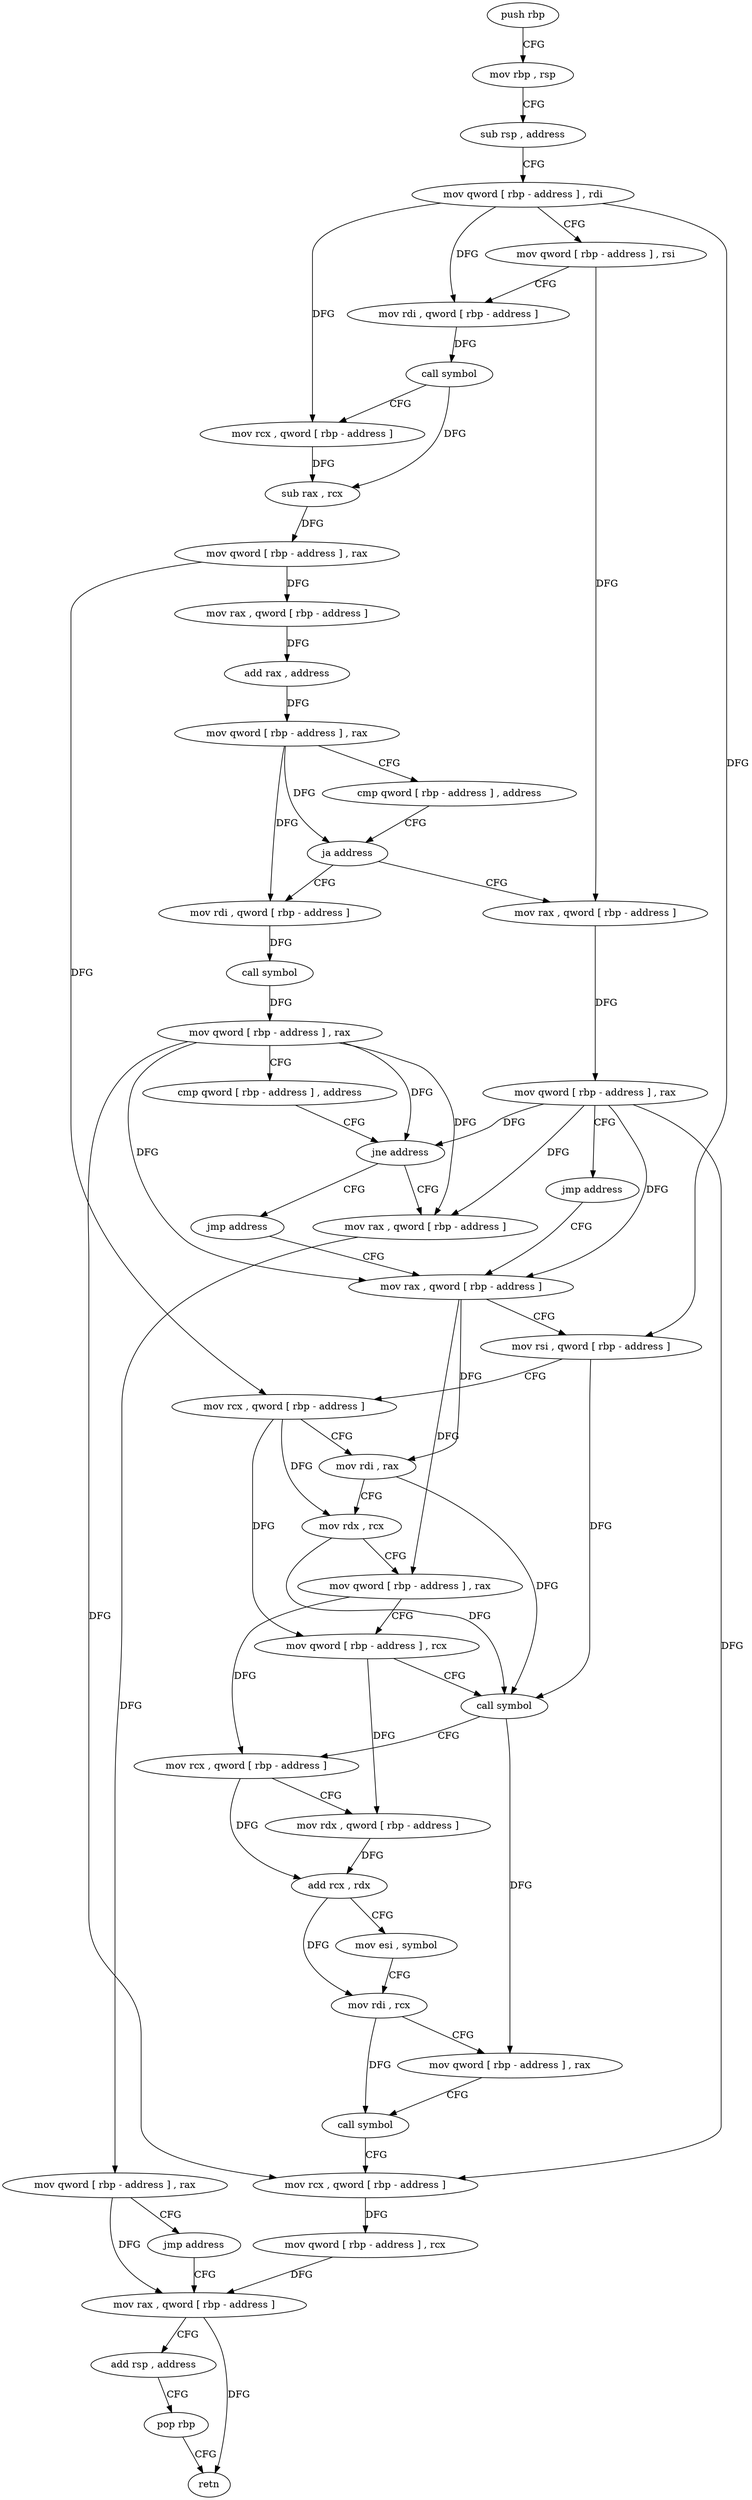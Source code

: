 digraph "func" {
"4245200" [label = "push rbp" ]
"4245201" [label = "mov rbp , rsp" ]
"4245204" [label = "sub rsp , address" ]
"4245208" [label = "mov qword [ rbp - address ] , rdi" ]
"4245212" [label = "mov qword [ rbp - address ] , rsi" ]
"4245216" [label = "mov rdi , qword [ rbp - address ]" ]
"4245220" [label = "call symbol" ]
"4245225" [label = "mov rcx , qword [ rbp - address ]" ]
"4245229" [label = "sub rax , rcx" ]
"4245232" [label = "mov qword [ rbp - address ] , rax" ]
"4245236" [label = "mov rax , qword [ rbp - address ]" ]
"4245240" [label = "add rax , address" ]
"4245246" [label = "mov qword [ rbp - address ] , rax" ]
"4245250" [label = "cmp qword [ rbp - address ] , address" ]
"4245258" [label = "ja address" ]
"4245277" [label = "mov rdi , qword [ rbp - address ]" ]
"4245264" [label = "mov rax , qword [ rbp - address ]" ]
"4245281" [label = "call symbol" ]
"4245286" [label = "mov qword [ rbp - address ] , rax" ]
"4245290" [label = "cmp qword [ rbp - address ] , address" ]
"4245295" [label = "jne address" ]
"4245314" [label = "jmp address" ]
"4245301" [label = "mov rax , qword [ rbp - address ]" ]
"4245268" [label = "mov qword [ rbp - address ] , rax" ]
"4245272" [label = "jmp address" ]
"4245319" [label = "mov rax , qword [ rbp - address ]" ]
"4245305" [label = "mov qword [ rbp - address ] , rax" ]
"4245309" [label = "jmp address" ]
"4245386" [label = "mov rax , qword [ rbp - address ]" ]
"4245323" [label = "mov rsi , qword [ rbp - address ]" ]
"4245327" [label = "mov rcx , qword [ rbp - address ]" ]
"4245331" [label = "mov rdi , rax" ]
"4245334" [label = "mov rdx , rcx" ]
"4245337" [label = "mov qword [ rbp - address ] , rax" ]
"4245341" [label = "mov qword [ rbp - address ] , rcx" ]
"4245345" [label = "call symbol" ]
"4245350" [label = "mov rcx , qword [ rbp - address ]" ]
"4245354" [label = "mov rdx , qword [ rbp - address ]" ]
"4245358" [label = "add rcx , rdx" ]
"4245361" [label = "mov esi , symbol" ]
"4245366" [label = "mov rdi , rcx" ]
"4245369" [label = "mov qword [ rbp - address ] , rax" ]
"4245373" [label = "call symbol" ]
"4245378" [label = "mov rcx , qword [ rbp - address ]" ]
"4245382" [label = "mov qword [ rbp - address ] , rcx" ]
"4245390" [label = "add rsp , address" ]
"4245394" [label = "pop rbp" ]
"4245395" [label = "retn" ]
"4245200" -> "4245201" [ label = "CFG" ]
"4245201" -> "4245204" [ label = "CFG" ]
"4245204" -> "4245208" [ label = "CFG" ]
"4245208" -> "4245212" [ label = "CFG" ]
"4245208" -> "4245216" [ label = "DFG" ]
"4245208" -> "4245225" [ label = "DFG" ]
"4245208" -> "4245323" [ label = "DFG" ]
"4245212" -> "4245216" [ label = "CFG" ]
"4245212" -> "4245264" [ label = "DFG" ]
"4245216" -> "4245220" [ label = "DFG" ]
"4245220" -> "4245225" [ label = "CFG" ]
"4245220" -> "4245229" [ label = "DFG" ]
"4245225" -> "4245229" [ label = "DFG" ]
"4245229" -> "4245232" [ label = "DFG" ]
"4245232" -> "4245236" [ label = "DFG" ]
"4245232" -> "4245327" [ label = "DFG" ]
"4245236" -> "4245240" [ label = "DFG" ]
"4245240" -> "4245246" [ label = "DFG" ]
"4245246" -> "4245250" [ label = "CFG" ]
"4245246" -> "4245258" [ label = "DFG" ]
"4245246" -> "4245277" [ label = "DFG" ]
"4245250" -> "4245258" [ label = "CFG" ]
"4245258" -> "4245277" [ label = "CFG" ]
"4245258" -> "4245264" [ label = "CFG" ]
"4245277" -> "4245281" [ label = "DFG" ]
"4245264" -> "4245268" [ label = "DFG" ]
"4245281" -> "4245286" [ label = "DFG" ]
"4245286" -> "4245290" [ label = "CFG" ]
"4245286" -> "4245295" [ label = "DFG" ]
"4245286" -> "4245301" [ label = "DFG" ]
"4245286" -> "4245319" [ label = "DFG" ]
"4245286" -> "4245378" [ label = "DFG" ]
"4245290" -> "4245295" [ label = "CFG" ]
"4245295" -> "4245314" [ label = "CFG" ]
"4245295" -> "4245301" [ label = "CFG" ]
"4245314" -> "4245319" [ label = "CFG" ]
"4245301" -> "4245305" [ label = "DFG" ]
"4245268" -> "4245272" [ label = "CFG" ]
"4245268" -> "4245295" [ label = "DFG" ]
"4245268" -> "4245301" [ label = "DFG" ]
"4245268" -> "4245319" [ label = "DFG" ]
"4245268" -> "4245378" [ label = "DFG" ]
"4245272" -> "4245319" [ label = "CFG" ]
"4245319" -> "4245323" [ label = "CFG" ]
"4245319" -> "4245331" [ label = "DFG" ]
"4245319" -> "4245337" [ label = "DFG" ]
"4245305" -> "4245309" [ label = "CFG" ]
"4245305" -> "4245386" [ label = "DFG" ]
"4245309" -> "4245386" [ label = "CFG" ]
"4245386" -> "4245390" [ label = "CFG" ]
"4245386" -> "4245395" [ label = "DFG" ]
"4245323" -> "4245327" [ label = "CFG" ]
"4245323" -> "4245345" [ label = "DFG" ]
"4245327" -> "4245331" [ label = "CFG" ]
"4245327" -> "4245334" [ label = "DFG" ]
"4245327" -> "4245341" [ label = "DFG" ]
"4245331" -> "4245334" [ label = "CFG" ]
"4245331" -> "4245345" [ label = "DFG" ]
"4245334" -> "4245337" [ label = "CFG" ]
"4245334" -> "4245345" [ label = "DFG" ]
"4245337" -> "4245341" [ label = "CFG" ]
"4245337" -> "4245350" [ label = "DFG" ]
"4245341" -> "4245345" [ label = "CFG" ]
"4245341" -> "4245354" [ label = "DFG" ]
"4245345" -> "4245350" [ label = "CFG" ]
"4245345" -> "4245369" [ label = "DFG" ]
"4245350" -> "4245354" [ label = "CFG" ]
"4245350" -> "4245358" [ label = "DFG" ]
"4245354" -> "4245358" [ label = "DFG" ]
"4245358" -> "4245361" [ label = "CFG" ]
"4245358" -> "4245366" [ label = "DFG" ]
"4245361" -> "4245366" [ label = "CFG" ]
"4245366" -> "4245369" [ label = "CFG" ]
"4245366" -> "4245373" [ label = "DFG" ]
"4245369" -> "4245373" [ label = "CFG" ]
"4245373" -> "4245378" [ label = "CFG" ]
"4245378" -> "4245382" [ label = "DFG" ]
"4245382" -> "4245386" [ label = "DFG" ]
"4245390" -> "4245394" [ label = "CFG" ]
"4245394" -> "4245395" [ label = "CFG" ]
}
